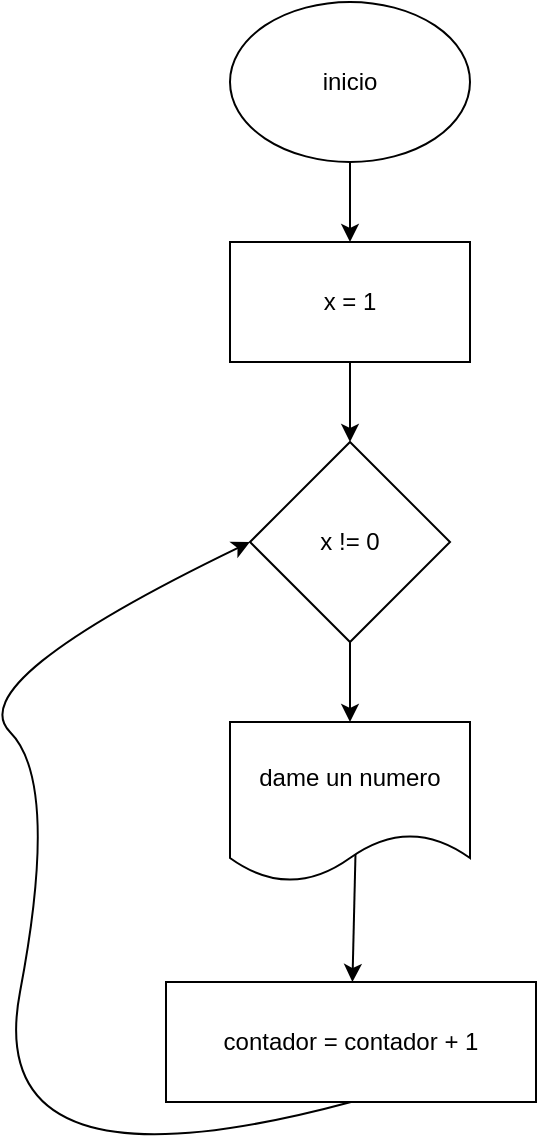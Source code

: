 <mxfile>
    <diagram id="Hv5J-Qxdc_7HVc_ry0kh" name="Page-1">
        <mxGraphModel dx="598" dy="760" grid="1" gridSize="10" guides="1" tooltips="1" connect="1" arrows="1" fold="1" page="1" pageScale="1" pageWidth="850" pageHeight="1100" math="0" shadow="0">
            <root>
                <mxCell id="0"/>
                <mxCell id="1" parent="0"/>
                <mxCell id="4" value="" style="edgeStyle=none;html=1;" edge="1" parent="1" source="2">
                    <mxGeometry relative="1" as="geometry">
                        <mxPoint x="425" y="220" as="targetPoint"/>
                    </mxGeometry>
                </mxCell>
                <mxCell id="2" value="inicio" style="ellipse;whiteSpace=wrap;html=1;" vertex="1" parent="1">
                    <mxGeometry x="365" y="100" width="120" height="80" as="geometry"/>
                </mxCell>
                <mxCell id="7" value="" style="edgeStyle=none;html=1;" edge="1" parent="1" source="5" target="6">
                    <mxGeometry relative="1" as="geometry"/>
                </mxCell>
                <mxCell id="5" value="x = 1" style="rounded=0;whiteSpace=wrap;html=1;" vertex="1" parent="1">
                    <mxGeometry x="365" y="220" width="120" height="60" as="geometry"/>
                </mxCell>
                <mxCell id="9" style="edgeStyle=none;html=1;entryX=0.5;entryY=0;entryDx=0;entryDy=0;" edge="1" parent="1" source="6" target="8">
                    <mxGeometry relative="1" as="geometry"/>
                </mxCell>
                <mxCell id="6" value="x != 0" style="rhombus;whiteSpace=wrap;html=1;rounded=0;" vertex="1" parent="1">
                    <mxGeometry x="375" y="320" width="100" height="100" as="geometry"/>
                </mxCell>
                <mxCell id="11" value="" style="edgeStyle=none;html=1;exitX=0.523;exitY=0.816;exitDx=0;exitDy=0;exitPerimeter=0;" edge="1" parent="1" source="8" target="10">
                    <mxGeometry relative="1" as="geometry"/>
                </mxCell>
                <mxCell id="8" value="dame un numero" style="shape=document;whiteSpace=wrap;html=1;boundedLbl=1;rounded=0;" vertex="1" parent="1">
                    <mxGeometry x="365" y="460" width="120" height="80" as="geometry"/>
                </mxCell>
                <mxCell id="10" value="contador = contador + 1" style="whiteSpace=wrap;html=1;rounded=0;" vertex="1" parent="1">
                    <mxGeometry x="333" y="590" width="185" height="60" as="geometry"/>
                </mxCell>
                <mxCell id="12" value="" style="curved=1;endArrow=classic;html=1;exitX=0.5;exitY=1;exitDx=0;exitDy=0;entryX=0;entryY=0.5;entryDx=0;entryDy=0;" edge="1" parent="1" source="10" target="6">
                    <mxGeometry width="50" height="50" relative="1" as="geometry">
                        <mxPoint x="230" y="490" as="sourcePoint"/>
                        <mxPoint x="280" y="440" as="targetPoint"/>
                        <Array as="points">
                            <mxPoint x="240" y="700"/>
                            <mxPoint x="280" y="490"/>
                            <mxPoint x="230" y="440"/>
                        </Array>
                    </mxGeometry>
                </mxCell>
            </root>
        </mxGraphModel>
    </diagram>
</mxfile>